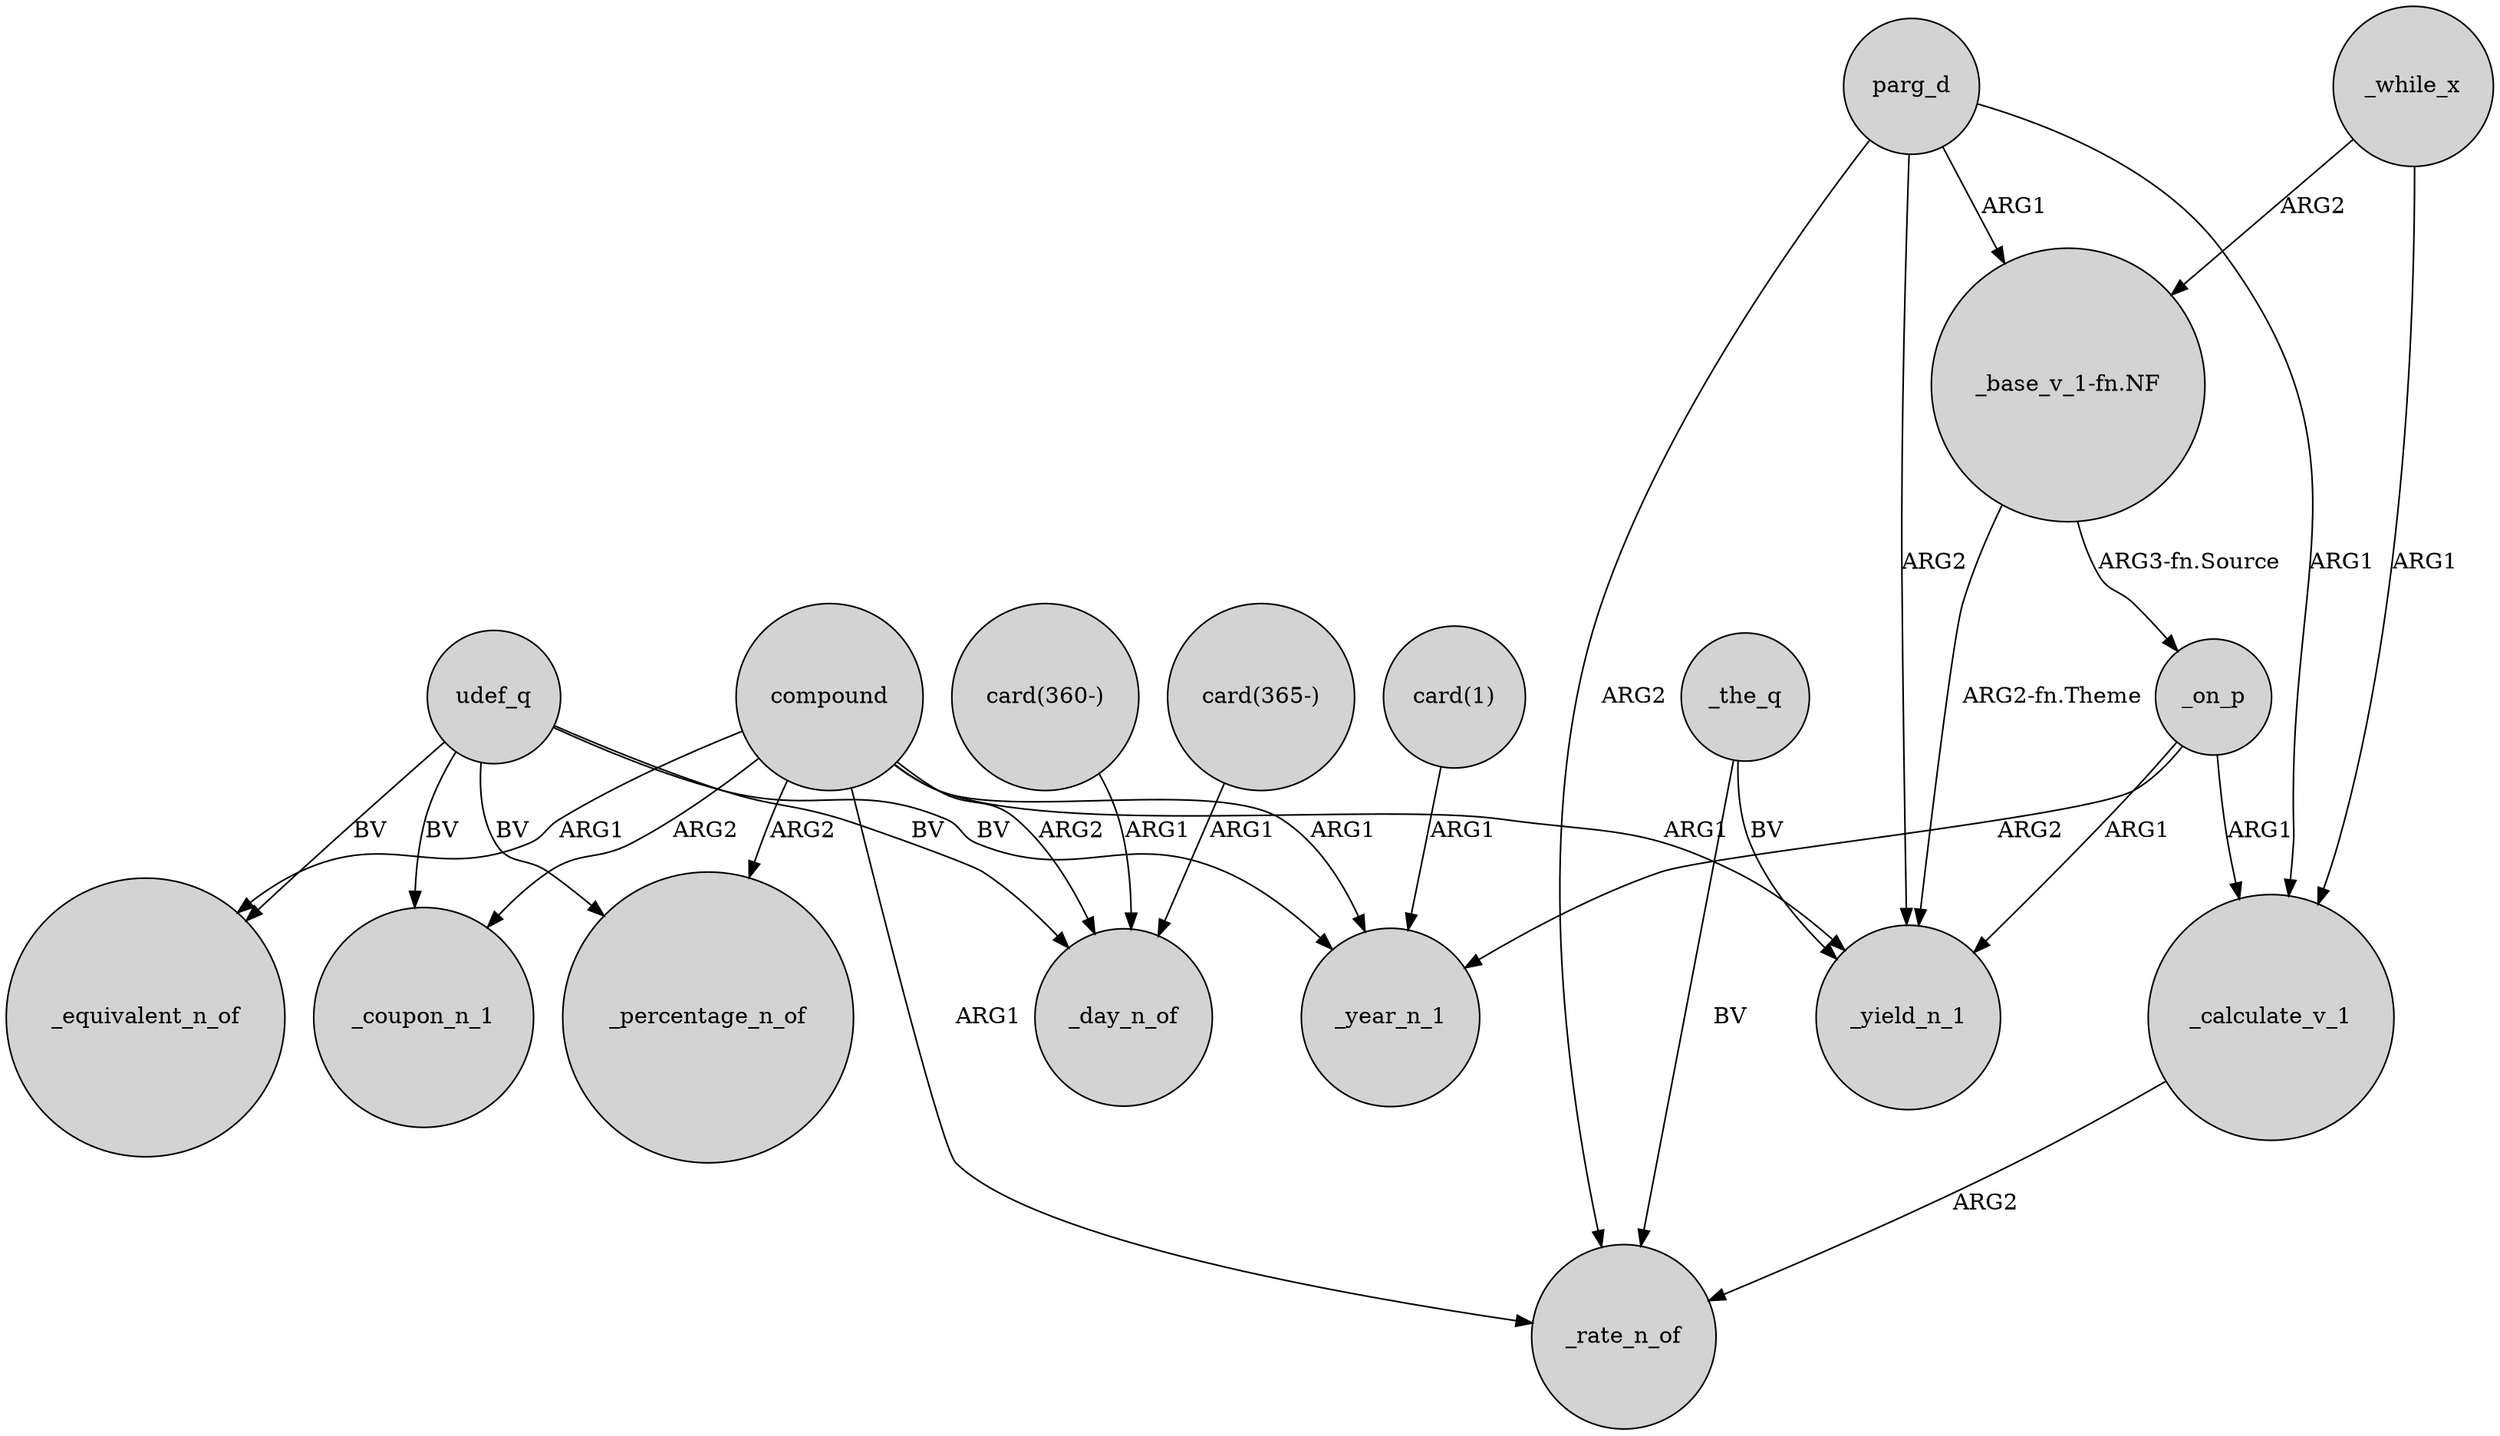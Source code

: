 digraph {
	node [shape=circle style=filled]
	_the_q -> _yield_n_1 [label=BV]
	_on_p -> _calculate_v_1 [label=ARG1]
	"_base_v_1-fn.NF" -> _yield_n_1 [label="ARG2-fn.Theme"]
	_while_x -> _calculate_v_1 [label=ARG1]
	_while_x -> "_base_v_1-fn.NF" [label=ARG2]
	compound -> _percentage_n_of [label=ARG2]
	compound -> _rate_n_of [label=ARG1]
	compound -> _day_n_of [label=ARG2]
	compound -> _yield_n_1 [label=ARG1]
	udef_q -> _equivalent_n_of [label=BV]
	udef_q -> _day_n_of [label=BV]
	_the_q -> _rate_n_of [label=BV]
	parg_d -> _yield_n_1 [label=ARG2]
	"card(360-)" -> _day_n_of [label=ARG1]
	parg_d -> _calculate_v_1 [label=ARG1]
	"_base_v_1-fn.NF" -> _on_p [label="ARG3-fn.Source"]
	_on_p -> _year_n_1 [label=ARG2]
	udef_q -> _percentage_n_of [label=BV]
	"card(1)" -> _year_n_1 [label=ARG1]
	compound -> _coupon_n_1 [label=ARG2]
	udef_q -> _year_n_1 [label=BV]
	"card(365-)" -> _day_n_of [label=ARG1]
	_on_p -> _yield_n_1 [label=ARG1]
	parg_d -> _rate_n_of [label=ARG2]
	compound -> _year_n_1 [label=ARG1]
	parg_d -> "_base_v_1-fn.NF" [label=ARG1]
	udef_q -> _coupon_n_1 [label=BV]
	_calculate_v_1 -> _rate_n_of [label=ARG2]
	compound -> _equivalent_n_of [label=ARG1]
}
